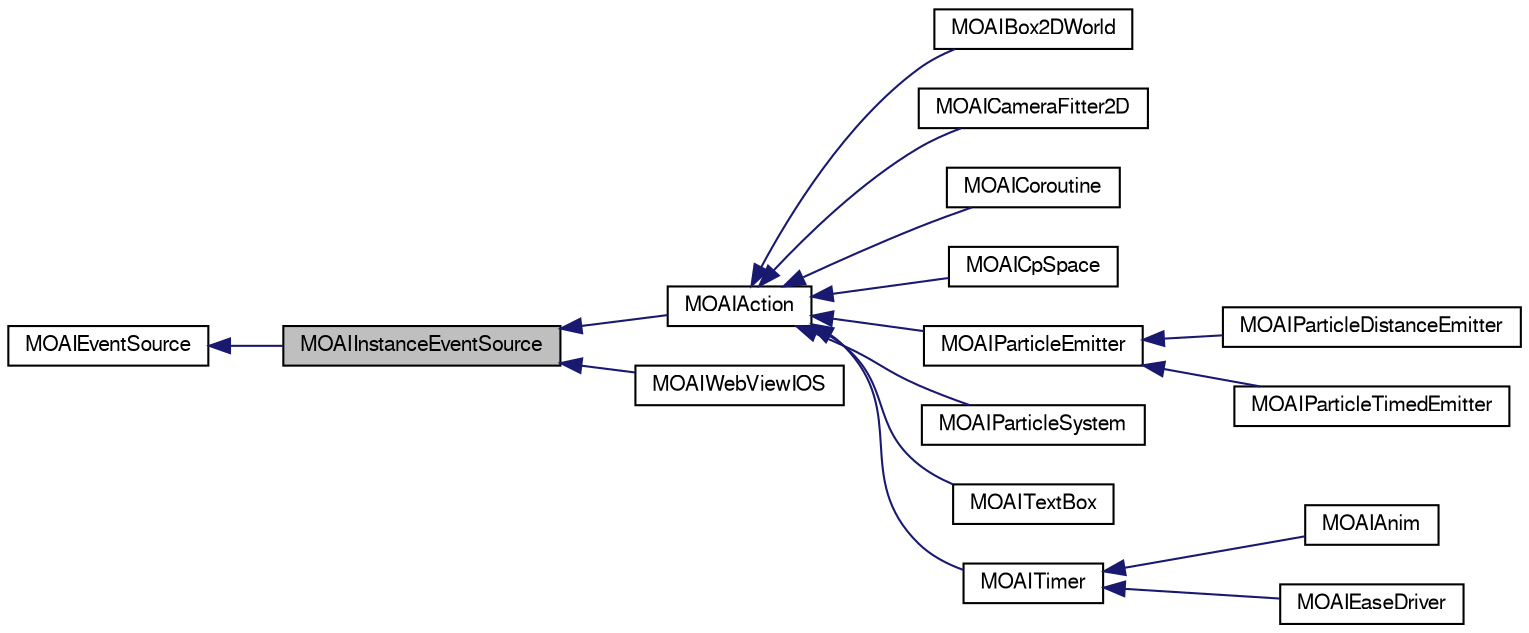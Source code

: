 digraph G
{
  edge [fontname="FreeSans",fontsize="10",labelfontname="FreeSans",labelfontsize="10"];
  node [fontname="FreeSans",fontsize="10",shape=record];
  rankdir=LR;
  Node1 [label="MOAIInstanceEventSource",height=0.2,width=0.4,color="black", fillcolor="grey75", style="filled" fontcolor="black"];
  Node2 -> Node1 [dir=back,color="midnightblue",fontsize="10",style="solid",fontname="FreeSans"];
  Node2 [label="MOAIEventSource",height=0.2,width=0.4,color="black", fillcolor="white", style="filled",URL="$class_m_o_a_i_event_source.html",tooltip="Base class for all Lua-bound Moai objects that emit events and have an event table."];
  Node1 -> Node3 [dir=back,color="midnightblue",fontsize="10",style="solid",fontname="FreeSans"];
  Node3 [label="MOAIAction",height=0.2,width=0.4,color="black", fillcolor="white", style="filled",URL="$class_m_o_a_i_action.html",tooltip="Base class for actions.   	&lt;table cellpadding=&quot;8&quot;&gt;&lt;tr&gt; &lt;td vertical-align=&q..."];
  Node3 -> Node4 [dir=back,color="midnightblue",fontsize="10",style="solid",fontname="FreeSans"];
  Node4 [label="MOAIBox2DWorld",height=0.2,width=0.4,color="black", fillcolor="white", style="filled",URL="$class_m_o_a_i_box2_d_world.html",tooltip="Box2D world.   	&lt;table cellpadding=&quot;8&quot;&gt;&lt;tr&gt; &lt;td vertical-align=&quot;top&quo..."];
  Node3 -> Node5 [dir=back,color="midnightblue",fontsize="10",style="solid",fontname="FreeSans"];
  Node5 [label="MOAICameraFitter2D",height=0.2,width=0.4,color="black", fillcolor="white", style="filled",URL="$class_m_o_a_i_camera_fitter2_d.html",tooltip="Action to dynamically fit a camera transform to a set of targets given a viewport and world space con..."];
  Node3 -> Node6 [dir=back,color="midnightblue",fontsize="10",style="solid",fontname="FreeSans"];
  Node6 [label="MOAICoroutine",height=0.2,width=0.4,color="black", fillcolor="white", style="filled",URL="$class_m_o_a_i_coroutine.html",tooltip="Binds a Lua coroutine to a MOAIAction."];
  Node3 -> Node7 [dir=back,color="midnightblue",fontsize="10",style="solid",fontname="FreeSans"];
  Node7 [label="MOAICpSpace",height=0.2,width=0.4,color="black", fillcolor="white", style="filled",URL="$class_m_o_a_i_cp_space.html",tooltip="Chipmunk Space.   	&lt;table cellpadding=&quot;8&quot;&gt;&lt;tr&gt; &lt;td vertical-align=&quot;top&..."];
  Node3 -> Node8 [dir=back,color="midnightblue",fontsize="10",style="solid",fontname="FreeSans"];
  Node8 [label="MOAIParticleEmitter",height=0.2,width=0.4,color="black", fillcolor="white", style="filled",URL="$class_m_o_a_i_particle_emitter.html",tooltip="Particle emitter."];
  Node8 -> Node9 [dir=back,color="midnightblue",fontsize="10",style="solid",fontname="FreeSans"];
  Node9 [label="MOAIParticleDistanceEmitter",height=0.2,width=0.4,color="black", fillcolor="white", style="filled",URL="$class_m_o_a_i_particle_distance_emitter.html",tooltip="Particle emitter."];
  Node8 -> Node10 [dir=back,color="midnightblue",fontsize="10",style="solid",fontname="FreeSans"];
  Node10 [label="MOAIParticleTimedEmitter",height=0.2,width=0.4,color="black", fillcolor="white", style="filled",URL="$class_m_o_a_i_particle_timed_emitter.html",tooltip="Particle emitter."];
  Node3 -> Node11 [dir=back,color="midnightblue",fontsize="10",style="solid",fontname="FreeSans"];
  Node11 [label="MOAIParticleSystem",height=0.2,width=0.4,color="black", fillcolor="white", style="filled",URL="$class_m_o_a_i_particle_system.html",tooltip="Particle system."];
  Node3 -> Node12 [dir=back,color="midnightblue",fontsize="10",style="solid",fontname="FreeSans"];
  Node12 [label="MOAITextBox",height=0.2,width=0.4,color="black", fillcolor="white", style="filled",URL="$class_m_o_a_i_text_box.html"];
  Node3 -> Node13 [dir=back,color="midnightblue",fontsize="10",style="solid",fontname="FreeSans"];
  Node13 [label="MOAITimer",height=0.2,width=0.4,color="black", fillcolor="white", style="filled",URL="$class_m_o_a_i_timer.html",tooltip="Timer class for driving curves and animations.   	&lt;table cellpadding=&quot;8&quot;&gt;&lt;tr&gt; &..."];
  Node13 -> Node14 [dir=back,color="midnightblue",fontsize="10",style="solid",fontname="FreeSans"];
  Node14 [label="MOAIAnim",height=0.2,width=0.4,color="black", fillcolor="white", style="filled",URL="$class_m_o_a_i_anim.html",tooltip="Bind anim curves to nodes and provides timer controls for anim playback."];
  Node13 -> Node15 [dir=back,color="midnightblue",fontsize="10",style="solid",fontname="FreeSans"];
  Node15 [label="MOAIEaseDriver",height=0.2,width=0.4,color="black", fillcolor="white", style="filled",URL="$class_m_o_a_i_ease_driver.html",tooltip="Action that applies simple ease curves to node attributes."];
  Node1 -> Node16 [dir=back,color="midnightblue",fontsize="10",style="solid",fontname="FreeSans"];
  Node16 [label="MOAIWebViewIOS",height=0.2,width=0.4,color="black", fillcolor="white", style="filled",URL="$class_m_o_a_i_web_view_i_o_s.html",tooltip="Wrapper for UIWebView interaction on iOS devices.   	&lt;table cellpadding=&quot;8&quot;&gt;&lt;tr&gt..."];
}

